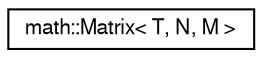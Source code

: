 digraph "Graphical Class Hierarchy"
{
  edge [fontname="FreeSans",fontsize="10",labelfontname="FreeSans",labelfontsize="10"];
  node [fontname="FreeSans",fontsize="10",shape=record];
  rankdir="LR";
  Node0 [label="math::Matrix\< T, N, M \>",height=0.2,width=0.4,color="black", fillcolor="white", style="filled",URL="$classmath_1_1_matrix.html",tooltip="Matrix class for arbitrary dimensions and types. "];
}
